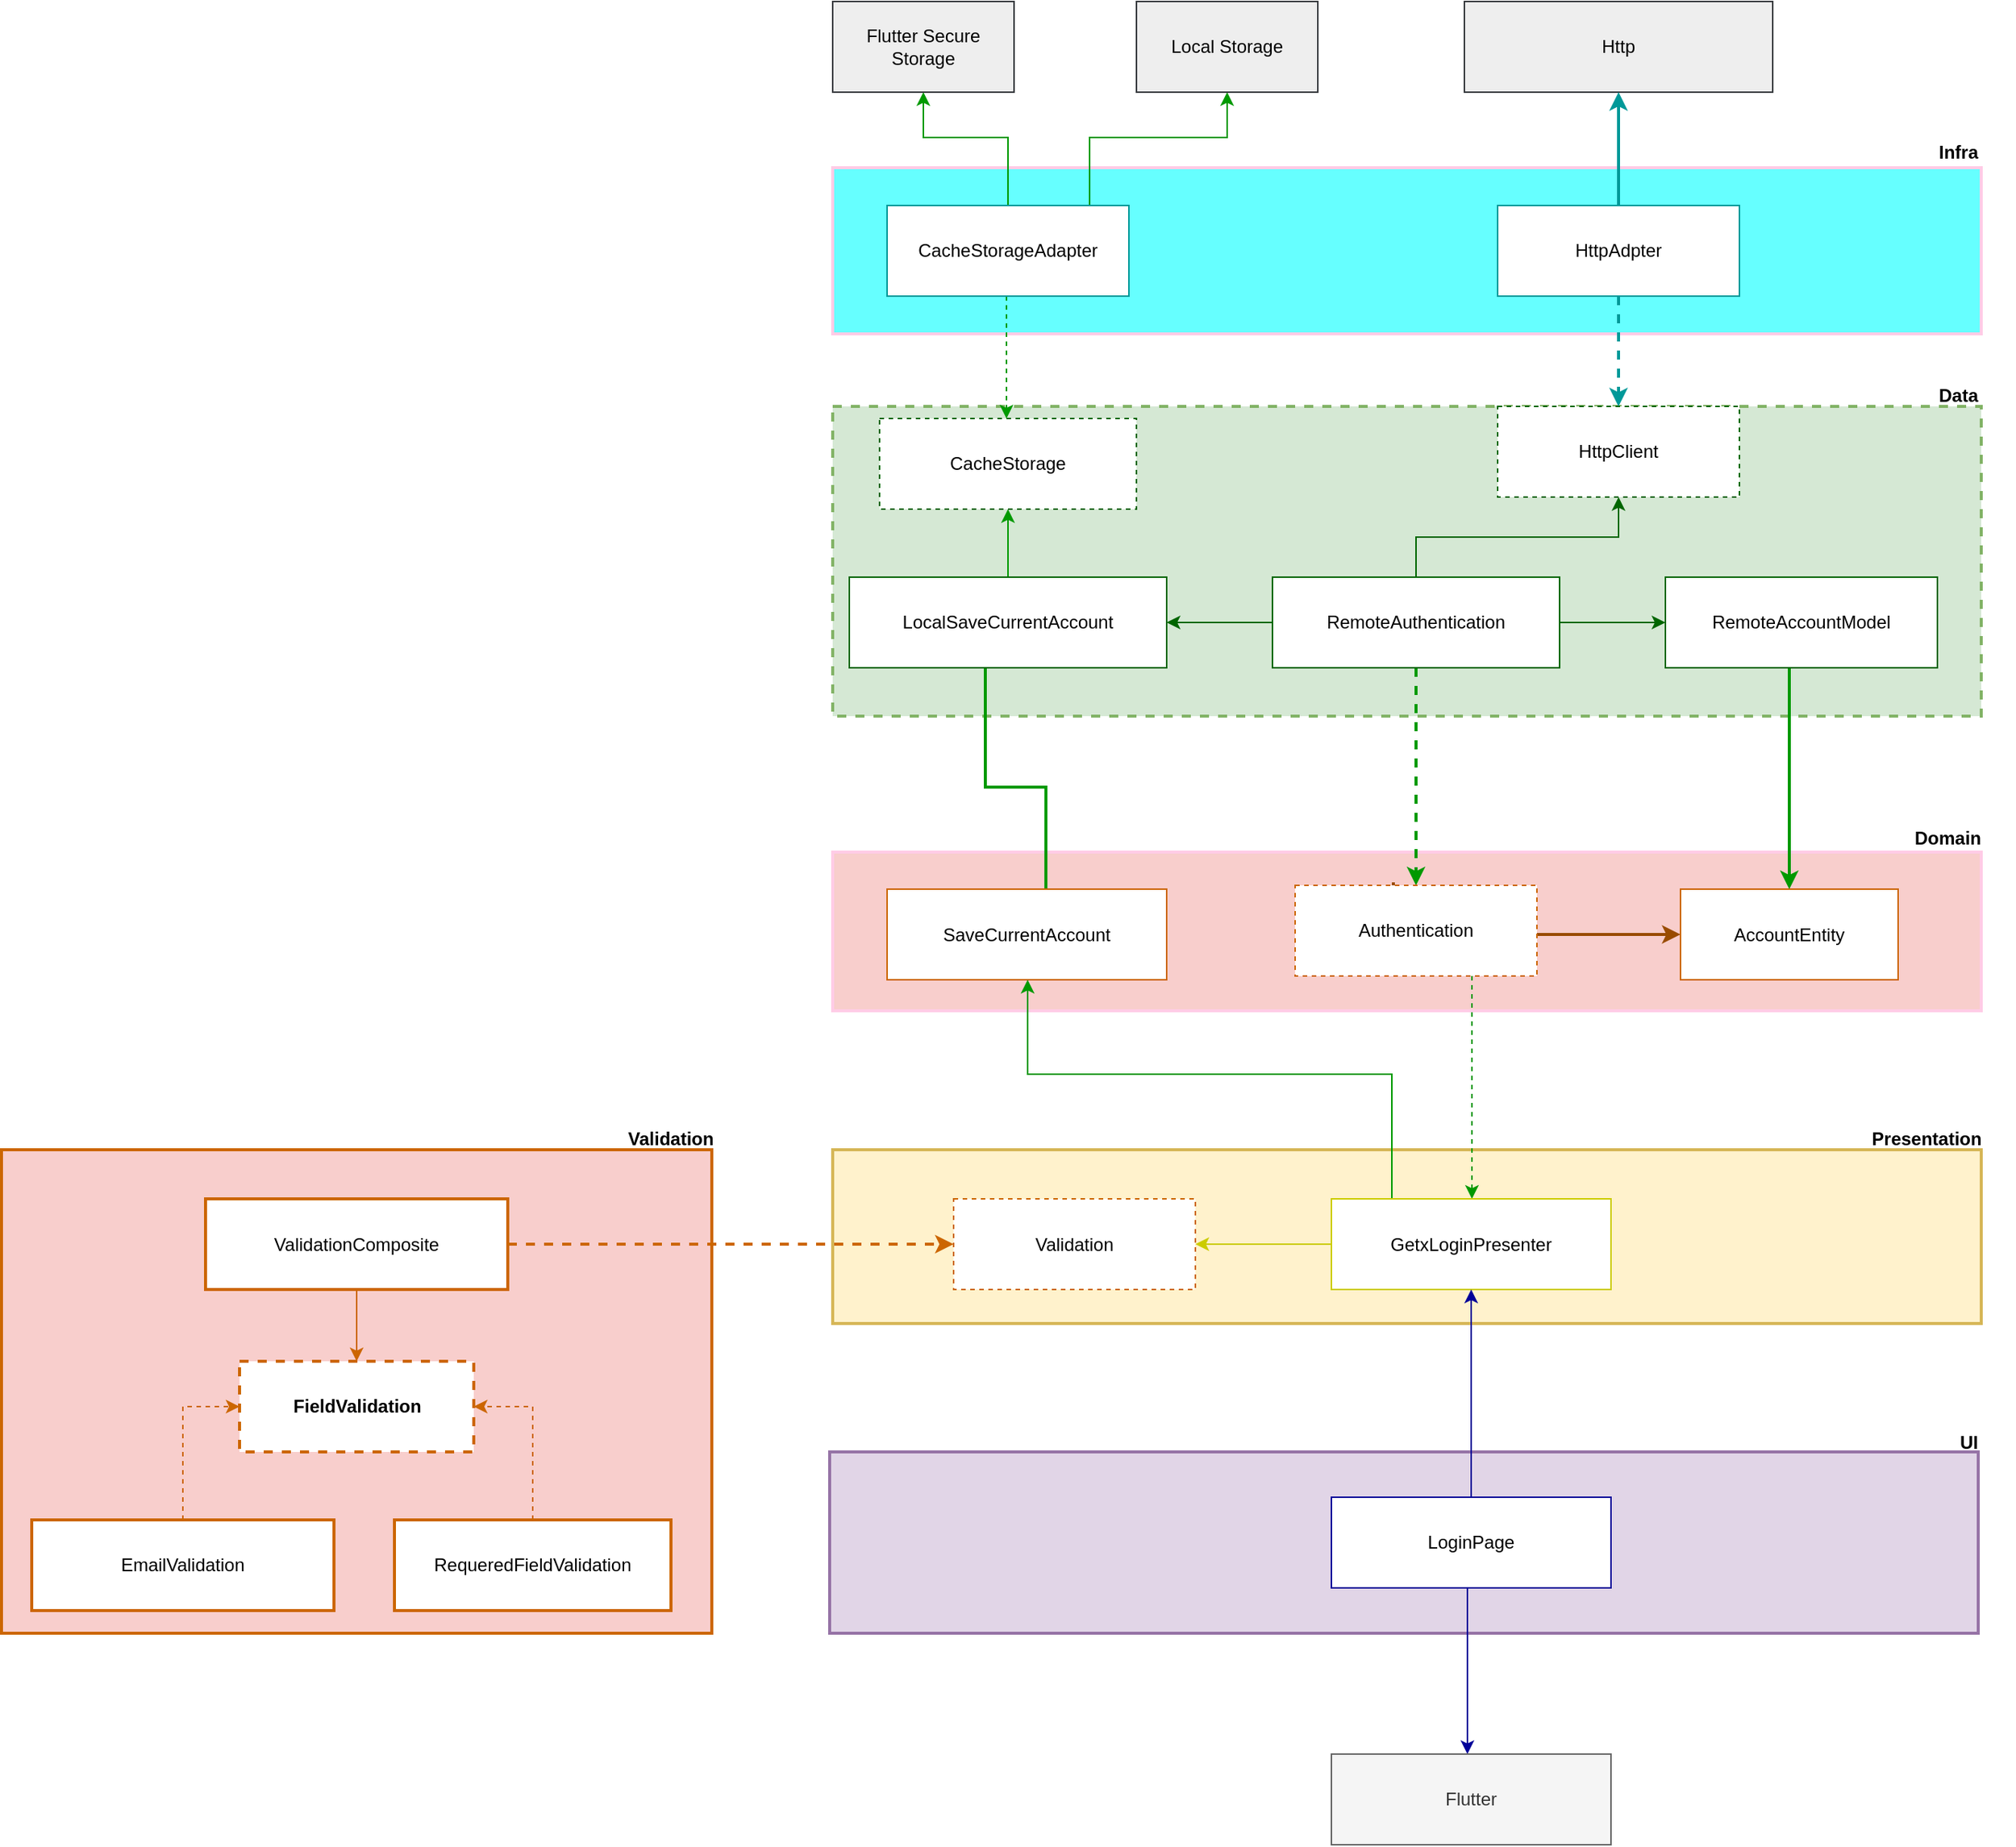 <mxfile version="20.0.4" type="github">
  <diagram id="Co-2WPKWJgHfXNtiyIEY" name="Page-1">
    <mxGraphModel dx="1609" dy="436" grid="1" gridSize="10" guides="1" tooltips="1" connect="1" arrows="1" fold="1" page="1" pageScale="1" pageWidth="827" pageHeight="1169" math="0" shadow="0">
      <root>
        <mxCell id="0" />
        <mxCell id="1" parent="0" />
        <mxCell id="9R3fcUYe1HA0fhPONPpq-1" value="" style="rounded=0;whiteSpace=wrap;html=1;fillColor=#fff2cc;strokeColor=#d6b656;strokeWidth=2;" parent="1" vertex="1">
          <mxGeometry x="40" y="760" width="760" height="115" as="geometry" />
        </mxCell>
        <mxCell id="ZYXcEdyXvduLh-ddOtvL-9" value="" style="rounded=0;whiteSpace=wrap;html=1;fillColor=#f8cecc;strokeColor=#FFCCE6;strokeWidth=2;gradientColor=none;" parent="1" vertex="1">
          <mxGeometry x="40" y="563" width="760" height="105" as="geometry" />
        </mxCell>
        <mxCell id="ZYXcEdyXvduLh-ddOtvL-1" value="" style="rounded=0;whiteSpace=wrap;html=1;fillColor=#d5e8d4;strokeColor=#82b366;strokeWidth=2;dashed=1;" parent="1" vertex="1">
          <mxGeometry x="40" y="268" width="760" height="205" as="geometry" />
        </mxCell>
        <mxCell id="ZYXcEdyXvduLh-ddOtvL-2" value="HttpClient" style="rounded=0;whiteSpace=wrap;html=1;strokeColor=#006600;strokeWidth=1;fillColor=default;dashed=1;" parent="1" vertex="1">
          <mxGeometry x="480" y="268" width="160" height="60" as="geometry" />
        </mxCell>
        <mxCell id="ZYXcEdyXvduLh-ddOtvL-7" style="edgeStyle=orthogonalEdgeStyle;rounded=0;orthogonalLoop=1;jettySize=auto;html=1;entryX=0.5;entryY=1;entryDx=0;entryDy=0;strokeColor=#006600;" parent="1" source="ZYXcEdyXvduLh-ddOtvL-3" target="ZYXcEdyXvduLh-ddOtvL-2" edge="1">
          <mxGeometry relative="1" as="geometry" />
        </mxCell>
        <mxCell id="c-qb5MRxGbRXbWk4wa2o-3" value="" style="edgeStyle=orthogonalEdgeStyle;rounded=0;orthogonalLoop=1;jettySize=auto;html=1;strokeColor=#006600;" parent="1" source="ZYXcEdyXvduLh-ddOtvL-3" target="c-qb5MRxGbRXbWk4wa2o-1" edge="1">
          <mxGeometry relative="1" as="geometry" />
        </mxCell>
        <mxCell id="c-qb5MRxGbRXbWk4wa2o-4" value="" style="edgeStyle=orthogonalEdgeStyle;rounded=0;orthogonalLoop=1;jettySize=auto;html=1;strokeColor=#006600;" parent="1" source="ZYXcEdyXvduLh-ddOtvL-3" target="c-qb5MRxGbRXbWk4wa2o-2" edge="1">
          <mxGeometry relative="1" as="geometry" />
        </mxCell>
        <mxCell id="c-qb5MRxGbRXbWk4wa2o-7" value="" style="edgeStyle=orthogonalEdgeStyle;rounded=0;orthogonalLoop=1;jettySize=auto;html=1;strokeColor=#009900;strokeWidth=2;dashed=1;" parent="1" source="ZYXcEdyXvduLh-ddOtvL-3" target="ZYXcEdyXvduLh-ddOtvL-10" edge="1">
          <mxGeometry relative="1" as="geometry" />
        </mxCell>
        <mxCell id="ZYXcEdyXvduLh-ddOtvL-3" value="RemoteAuthentication" style="rounded=0;whiteSpace=wrap;html=1;strokeColor=#006600;strokeWidth=1;fillColor=default;" parent="1" vertex="1">
          <mxGeometry x="331" y="381" width="190" height="60" as="geometry" />
        </mxCell>
        <mxCell id="ZYXcEdyXvduLh-ddOtvL-8" value="&lt;b&gt;Data&lt;/b&gt;" style="text;html=1;strokeColor=none;fillColor=none;align=center;verticalAlign=middle;whiteSpace=wrap;rounded=0;dashed=1;" parent="1" vertex="1">
          <mxGeometry x="755" y="246" width="60" height="30" as="geometry" />
        </mxCell>
        <mxCell id="ZYXcEdyXvduLh-ddOtvL-13" value="" style="edgeStyle=orthogonalEdgeStyle;rounded=0;orthogonalLoop=1;jettySize=auto;html=1;strokeColor=#994C00;strokeWidth=2;" parent="1" source="ZYXcEdyXvduLh-ddOtvL-10" target="ZYXcEdyXvduLh-ddOtvL-11" edge="1">
          <mxGeometry relative="1" as="geometry">
            <Array as="points">
              <mxPoint x="411" y="583" />
              <mxPoint x="411" y="583" />
            </Array>
          </mxGeometry>
        </mxCell>
        <mxCell id="3rmJj2jDtx0QHWaTyoDc-3" style="edgeStyle=orthogonalEdgeStyle;rounded=0;orthogonalLoop=1;jettySize=auto;html=1;dashed=1;strokeColor=#009900;" edge="1" parent="1" source="ZYXcEdyXvduLh-ddOtvL-10" target="9R3fcUYe1HA0fhPONPpq-3">
          <mxGeometry relative="1" as="geometry">
            <Array as="points">
              <mxPoint x="463" y="680" />
              <mxPoint x="463" y="680" />
            </Array>
          </mxGeometry>
        </mxCell>
        <mxCell id="ZYXcEdyXvduLh-ddOtvL-10" value="Authentication" style="rounded=0;whiteSpace=wrap;html=1;strokeColor=#CC6600;strokeWidth=1;fillColor=default;dashed=1;" parent="1" vertex="1">
          <mxGeometry x="346" y="585" width="160" height="60" as="geometry" />
        </mxCell>
        <mxCell id="ZYXcEdyXvduLh-ddOtvL-11" value="AccountEntity" style="rounded=0;whiteSpace=wrap;html=1;strokeColor=#CC6600;strokeWidth=1;fillColor=default;" parent="1" vertex="1">
          <mxGeometry x="601" y="587.5" width="144" height="60" as="geometry" />
        </mxCell>
        <mxCell id="ZYXcEdyXvduLh-ddOtvL-16" value="&lt;b&gt;Domain&lt;/b&gt;" style="text;html=1;strokeColor=none;fillColor=none;align=center;verticalAlign=middle;whiteSpace=wrap;rounded=0;dashed=1;" parent="1" vertex="1">
          <mxGeometry x="748" y="539" width="60" height="30" as="geometry" />
        </mxCell>
        <mxCell id="c-qb5MRxGbRXbWk4wa2o-11" style="edgeStyle=orthogonalEdgeStyle;rounded=0;orthogonalLoop=1;jettySize=auto;html=1;entryX=0.568;entryY=0.208;entryDx=0;entryDy=0;entryPerimeter=0;strokeColor=#009900;strokeWidth=2;" parent="1" source="c-qb5MRxGbRXbWk4wa2o-1" target="c-qb5MRxGbRXbWk4wa2o-5" edge="1">
          <mxGeometry relative="1" as="geometry">
            <Array as="points">
              <mxPoint x="141" y="520" />
              <mxPoint x="181" y="520" />
            </Array>
          </mxGeometry>
        </mxCell>
        <mxCell id="3rmJj2jDtx0QHWaTyoDc-5" style="edgeStyle=orthogonalEdgeStyle;rounded=0;orthogonalLoop=1;jettySize=auto;html=1;strokeColor=#009900;" edge="1" parent="1" source="c-qb5MRxGbRXbWk4wa2o-1" target="3rmJj2jDtx0QHWaTyoDc-4">
          <mxGeometry relative="1" as="geometry">
            <Array as="points">
              <mxPoint x="156" y="350" />
              <mxPoint x="156" y="350" />
            </Array>
          </mxGeometry>
        </mxCell>
        <mxCell id="c-qb5MRxGbRXbWk4wa2o-1" value="LocalSaveCurrentAccount" style="rounded=0;whiteSpace=wrap;html=1;strokeColor=#006600;strokeWidth=1;fillColor=default;" parent="1" vertex="1">
          <mxGeometry x="51" y="381" width="210" height="60" as="geometry" />
        </mxCell>
        <mxCell id="c-qb5MRxGbRXbWk4wa2o-9" value="" style="edgeStyle=orthogonalEdgeStyle;rounded=0;orthogonalLoop=1;jettySize=auto;html=1;strokeColor=#009900;strokeWidth=2;" parent="1" source="c-qb5MRxGbRXbWk4wa2o-2" target="ZYXcEdyXvduLh-ddOtvL-11" edge="1">
          <mxGeometry relative="1" as="geometry">
            <Array as="points">
              <mxPoint x="673" y="463" />
              <mxPoint x="673" y="463" />
            </Array>
          </mxGeometry>
        </mxCell>
        <mxCell id="c-qb5MRxGbRXbWk4wa2o-2" value="RemoteAccountModel" style="rounded=0;whiteSpace=wrap;html=1;strokeColor=#006600;strokeWidth=1;fillColor=default;" parent="1" vertex="1">
          <mxGeometry x="591" y="381" width="180" height="60" as="geometry" />
        </mxCell>
        <mxCell id="c-qb5MRxGbRXbWk4wa2o-5" value="SaveCurrentAccount" style="rounded=0;whiteSpace=wrap;html=1;strokeColor=#CC6600;strokeWidth=1;fillColor=default;" parent="1" vertex="1">
          <mxGeometry x="76" y="587.5" width="185" height="60" as="geometry" />
        </mxCell>
        <mxCell id="mWuPV9Uoh9gG6qi-fp0Z-1" value="" style="rounded=0;whiteSpace=wrap;html=1;fillColor=#66FFFF;strokeColor=#FFCCE6;strokeWidth=2;gradientColor=none;" parent="1" vertex="1">
          <mxGeometry x="40" y="110" width="760" height="110" as="geometry" />
        </mxCell>
        <mxCell id="mWuPV9Uoh9gG6qi-fp0Z-2" value="Http" style="rounded=0;whiteSpace=wrap;html=1;strokeColor=#36393d;strokeWidth=1;fillColor=#eeeeee;" parent="1" vertex="1">
          <mxGeometry x="458" width="204" height="60" as="geometry" />
        </mxCell>
        <mxCell id="mWuPV9Uoh9gG6qi-fp0Z-7" style="edgeStyle=orthogonalEdgeStyle;rounded=0;orthogonalLoop=1;jettySize=auto;html=1;strokeColor=#009999;strokeWidth=2;dashed=1;" parent="1" source="mWuPV9Uoh9gG6qi-fp0Z-5" edge="1" target="ZYXcEdyXvduLh-ddOtvL-2">
          <mxGeometry relative="1" as="geometry">
            <mxPoint x="418" y="280" as="targetPoint" />
          </mxGeometry>
        </mxCell>
        <mxCell id="mWuPV9Uoh9gG6qi-fp0Z-9" style="edgeStyle=orthogonalEdgeStyle;rounded=0;orthogonalLoop=1;jettySize=auto;html=1;entryX=0.5;entryY=1;entryDx=0;entryDy=0;strokeColor=#009999;strokeWidth=2;" parent="1" source="mWuPV9Uoh9gG6qi-fp0Z-5" target="mWuPV9Uoh9gG6qi-fp0Z-2" edge="1">
          <mxGeometry relative="1" as="geometry" />
        </mxCell>
        <mxCell id="mWuPV9Uoh9gG6qi-fp0Z-5" value="HttpAdpter" style="rounded=0;whiteSpace=wrap;html=1;strokeColor=#009999;strokeWidth=1;fillColor=default;" parent="1" vertex="1">
          <mxGeometry x="480" y="135" width="160" height="60" as="geometry" />
        </mxCell>
        <mxCell id="mWuPV9Uoh9gG6qi-fp0Z-10" value="&lt;b&gt;Infra&lt;/b&gt;" style="text;html=1;strokeColor=none;fillColor=none;align=center;verticalAlign=middle;whiteSpace=wrap;rounded=0;dashed=1;" parent="1" vertex="1">
          <mxGeometry x="755" y="85" width="60" height="30" as="geometry" />
        </mxCell>
        <mxCell id="9R3fcUYe1HA0fhPONPpq-2" value="&lt;b&gt;Presentation&lt;/b&gt;" style="text;html=1;strokeColor=none;fillColor=none;align=center;verticalAlign=middle;whiteSpace=wrap;rounded=0;dashed=1;" parent="1" vertex="1">
          <mxGeometry x="734" y="738" width="60" height="30" as="geometry" />
        </mxCell>
        <mxCell id="9R3fcUYe1HA0fhPONPpq-10" value="" style="edgeStyle=orthogonalEdgeStyle;rounded=0;orthogonalLoop=1;jettySize=auto;html=1;strokeColor=#CCCC00;" parent="1" source="9R3fcUYe1HA0fhPONPpq-3" target="9R3fcUYe1HA0fhPONPpq-4" edge="1">
          <mxGeometry relative="1" as="geometry" />
        </mxCell>
        <mxCell id="3rmJj2jDtx0QHWaTyoDc-1" style="edgeStyle=orthogonalEdgeStyle;rounded=0;orthogonalLoop=1;jettySize=auto;html=1;strokeColor=#009900;" edge="1" parent="1" source="9R3fcUYe1HA0fhPONPpq-3" target="c-qb5MRxGbRXbWk4wa2o-5">
          <mxGeometry relative="1" as="geometry">
            <Array as="points">
              <mxPoint x="410" y="710" />
              <mxPoint x="169" y="710" />
            </Array>
          </mxGeometry>
        </mxCell>
        <mxCell id="9R3fcUYe1HA0fhPONPpq-3" value="GetxLoginPresenter" style="rounded=0;whiteSpace=wrap;html=1;strokeColor=#CCCC00;strokeWidth=1;fillColor=default;" parent="1" vertex="1">
          <mxGeometry x="370" y="792.5" width="185" height="60" as="geometry" />
        </mxCell>
        <mxCell id="9R3fcUYe1HA0fhPONPpq-4" value="Validation" style="rounded=0;whiteSpace=wrap;html=1;strokeColor=#CC6600;strokeWidth=1;fillColor=default;dashed=1;" parent="1" vertex="1">
          <mxGeometry x="120" y="792.5" width="160" height="60" as="geometry" />
        </mxCell>
        <mxCell id="9R3fcUYe1HA0fhPONPpq-5" value="" style="rounded=0;whiteSpace=wrap;html=1;fillColor=#e1d5e7;strokeColor=#9673a6;strokeWidth=2;" parent="1" vertex="1">
          <mxGeometry x="38" y="960" width="760" height="120" as="geometry" />
        </mxCell>
        <mxCell id="9R3fcUYe1HA0fhPONPpq-8" value="" style="edgeStyle=orthogonalEdgeStyle;rounded=0;orthogonalLoop=1;jettySize=auto;html=1;strokeColor=#000099;" parent="1" edge="1">
          <mxGeometry relative="1" as="geometry">
            <mxPoint x="460" y="1050" as="sourcePoint" />
            <mxPoint x="460" y="1160" as="targetPoint" />
            <Array as="points">
              <mxPoint x="460" y="1080" />
              <mxPoint x="460" y="1080" />
            </Array>
          </mxGeometry>
        </mxCell>
        <mxCell id="9R3fcUYe1HA0fhPONPpq-9" style="edgeStyle=orthogonalEdgeStyle;rounded=0;orthogonalLoop=1;jettySize=auto;html=1;entryX=0.5;entryY=1;entryDx=0;entryDy=0;strokeColor=#000099;" parent="1" source="9R3fcUYe1HA0fhPONPpq-6" target="9R3fcUYe1HA0fhPONPpq-3" edge="1">
          <mxGeometry relative="1" as="geometry">
            <Array as="points" />
          </mxGeometry>
        </mxCell>
        <mxCell id="9R3fcUYe1HA0fhPONPpq-6" value="LoginPage" style="rounded=0;whiteSpace=wrap;html=1;strokeColor=#000099;strokeWidth=1;fillColor=default;" parent="1" vertex="1">
          <mxGeometry x="370" y="990" width="185" height="60" as="geometry" />
        </mxCell>
        <mxCell id="9R3fcUYe1HA0fhPONPpq-7" value="Flutter" style="rounded=0;whiteSpace=wrap;html=1;strokeColor=#666666;strokeWidth=1;fillColor=#f5f5f5;fontColor=#333333;" parent="1" vertex="1">
          <mxGeometry x="370" y="1160" width="185" height="60" as="geometry" />
        </mxCell>
        <mxCell id="9R3fcUYe1HA0fhPONPpq-11" value="v" style="rounded=0;whiteSpace=wrap;html=1;fillColor=#f8cecc;strokeColor=#CC6600;strokeWidth=2;gradientColor=none;" parent="1" vertex="1">
          <mxGeometry x="-510" y="760" width="470" height="320" as="geometry" />
        </mxCell>
        <mxCell id="9R3fcUYe1HA0fhPONPpq-12" value="&lt;b&gt;Validation&lt;/b&gt;" style="text;html=1;strokeColor=none;fillColor=none;align=center;verticalAlign=middle;whiteSpace=wrap;rounded=0;dashed=1;" parent="1" vertex="1">
          <mxGeometry x="-97" y="738" width="60" height="30" as="geometry" />
        </mxCell>
        <mxCell id="aOzfwvYkozxmo2VVh5g8-3" style="edgeStyle=orthogonalEdgeStyle;rounded=0;orthogonalLoop=1;jettySize=auto;html=1;entryX=1;entryY=0.5;entryDx=0;entryDy=0;dashed=1;strokeColor=#CC6600;" parent="1" source="9R3fcUYe1HA0fhPONPpq-13" target="aOzfwvYkozxmo2VVh5g8-1" edge="1">
          <mxGeometry relative="1" as="geometry" />
        </mxCell>
        <mxCell id="9R3fcUYe1HA0fhPONPpq-13" value="RequeredFieldValidation" style="rounded=0;whiteSpace=wrap;html=1;strokeColor=#CC6600;strokeWidth=2;fillColor=default;" parent="1" vertex="1">
          <mxGeometry x="-250" y="1005" width="183" height="60" as="geometry" />
        </mxCell>
        <mxCell id="aOzfwvYkozxmo2VVh5g8-2" style="edgeStyle=orthogonalEdgeStyle;rounded=0;orthogonalLoop=1;jettySize=auto;html=1;entryX=0;entryY=0.5;entryDx=0;entryDy=0;dashed=1;strokeColor=#CC6600;" parent="1" source="9R3fcUYe1HA0fhPONPpq-14" target="aOzfwvYkozxmo2VVh5g8-1" edge="1">
          <mxGeometry relative="1" as="geometry" />
        </mxCell>
        <mxCell id="9R3fcUYe1HA0fhPONPpq-14" value="EmailValidation" style="rounded=0;whiteSpace=wrap;html=1;strokeColor=#CC6600;strokeWidth=2;fillColor=default;" parent="1" vertex="1">
          <mxGeometry x="-490" y="1005" width="200" height="60" as="geometry" />
        </mxCell>
        <mxCell id="9R3fcUYe1HA0fhPONPpq-18" style="edgeStyle=orthogonalEdgeStyle;rounded=0;orthogonalLoop=1;jettySize=auto;html=1;strokeColor=#CC6600;strokeWidth=2;dashed=1;" parent="1" source="9R3fcUYe1HA0fhPONPpq-15" target="9R3fcUYe1HA0fhPONPpq-4" edge="1">
          <mxGeometry relative="1" as="geometry">
            <Array as="points">
              <mxPoint x="-100" y="823" />
              <mxPoint x="-100" y="823" />
            </Array>
          </mxGeometry>
        </mxCell>
        <mxCell id="aOzfwvYkozxmo2VVh5g8-4" style="edgeStyle=orthogonalEdgeStyle;rounded=0;orthogonalLoop=1;jettySize=auto;html=1;entryX=0.5;entryY=0;entryDx=0;entryDy=0;strokeColor=#CC6600;" parent="1" source="9R3fcUYe1HA0fhPONPpq-15" target="aOzfwvYkozxmo2VVh5g8-1" edge="1">
          <mxGeometry relative="1" as="geometry" />
        </mxCell>
        <mxCell id="9R3fcUYe1HA0fhPONPpq-15" value="ValidationComposite" style="rounded=0;whiteSpace=wrap;html=1;strokeColor=#CC6600;strokeWidth=2;fillColor=default;" parent="1" vertex="1">
          <mxGeometry x="-375" y="792.5" width="200" height="60" as="geometry" />
        </mxCell>
        <mxCell id="9R3fcUYe1HA0fhPONPpq-19" value="&lt;b&gt;UI&lt;/b&gt;" style="text;html=1;strokeColor=none;fillColor=none;align=center;verticalAlign=middle;whiteSpace=wrap;rounded=0;dashed=1;" parent="1" vertex="1">
          <mxGeometry x="762" y="939" width="60" height="30" as="geometry" />
        </mxCell>
        <mxCell id="aOzfwvYkozxmo2VVh5g8-1" value="&lt;b&gt;FieldValidation&lt;/b&gt;" style="rounded=0;whiteSpace=wrap;html=1;strokeColor=#CC6600;strokeWidth=2;fillColor=default;dashed=1;" parent="1" vertex="1">
          <mxGeometry x="-352.5" y="900" width="155" height="60" as="geometry" />
        </mxCell>
        <mxCell id="3rmJj2jDtx0QHWaTyoDc-4" value="CacheStorage" style="rounded=0;whiteSpace=wrap;html=1;strokeColor=#006600;strokeWidth=1;fillColor=default;dashed=1;" vertex="1" parent="1">
          <mxGeometry x="71" y="276" width="170" height="60" as="geometry" />
        </mxCell>
        <mxCell id="3rmJj2jDtx0QHWaTyoDc-7" style="edgeStyle=orthogonalEdgeStyle;rounded=0;orthogonalLoop=1;jettySize=auto;html=1;dashed=1;strokeColor=#009900;" edge="1" parent="1">
          <mxGeometry relative="1" as="geometry">
            <mxPoint x="155" y="195" as="sourcePoint" />
            <mxPoint x="155" y="276" as="targetPoint" />
            <Array as="points">
              <mxPoint x="155" y="210" />
              <mxPoint x="155" y="210" />
            </Array>
          </mxGeometry>
        </mxCell>
        <mxCell id="3rmJj2jDtx0QHWaTyoDc-10" style="edgeStyle=orthogonalEdgeStyle;rounded=0;orthogonalLoop=1;jettySize=auto;html=1;entryX=0.5;entryY=1;entryDx=0;entryDy=0;strokeColor=#009900;" edge="1" parent="1" source="3rmJj2jDtx0QHWaTyoDc-6" target="3rmJj2jDtx0QHWaTyoDc-8">
          <mxGeometry relative="1" as="geometry">
            <Array as="points">
              <mxPoint x="156" y="90" />
              <mxPoint x="100" y="90" />
            </Array>
          </mxGeometry>
        </mxCell>
        <mxCell id="3rmJj2jDtx0QHWaTyoDc-11" style="edgeStyle=orthogonalEdgeStyle;rounded=0;orthogonalLoop=1;jettySize=auto;html=1;entryX=0.5;entryY=1;entryDx=0;entryDy=0;strokeColor=#009900;" edge="1" parent="1" source="3rmJj2jDtx0QHWaTyoDc-6" target="3rmJj2jDtx0QHWaTyoDc-9">
          <mxGeometry relative="1" as="geometry">
            <Array as="points">
              <mxPoint x="210" y="90" />
              <mxPoint x="301" y="90" />
            </Array>
          </mxGeometry>
        </mxCell>
        <mxCell id="3rmJj2jDtx0QHWaTyoDc-6" value="CacheStorageAdapter" style="rounded=0;whiteSpace=wrap;html=1;strokeColor=#009999;strokeWidth=1;fillColor=default;" vertex="1" parent="1">
          <mxGeometry x="76" y="135" width="160" height="60" as="geometry" />
        </mxCell>
        <mxCell id="3rmJj2jDtx0QHWaTyoDc-8" value="Flutter Secure Storage" style="rounded=0;whiteSpace=wrap;html=1;strokeColor=#36393d;strokeWidth=1;fillColor=#eeeeee;" vertex="1" parent="1">
          <mxGeometry x="40" width="120" height="60" as="geometry" />
        </mxCell>
        <mxCell id="3rmJj2jDtx0QHWaTyoDc-9" value="Local Storage" style="rounded=0;whiteSpace=wrap;html=1;strokeColor=#36393d;strokeWidth=1;fillColor=#eeeeee;" vertex="1" parent="1">
          <mxGeometry x="241" width="120" height="60" as="geometry" />
        </mxCell>
      </root>
    </mxGraphModel>
  </diagram>
</mxfile>
